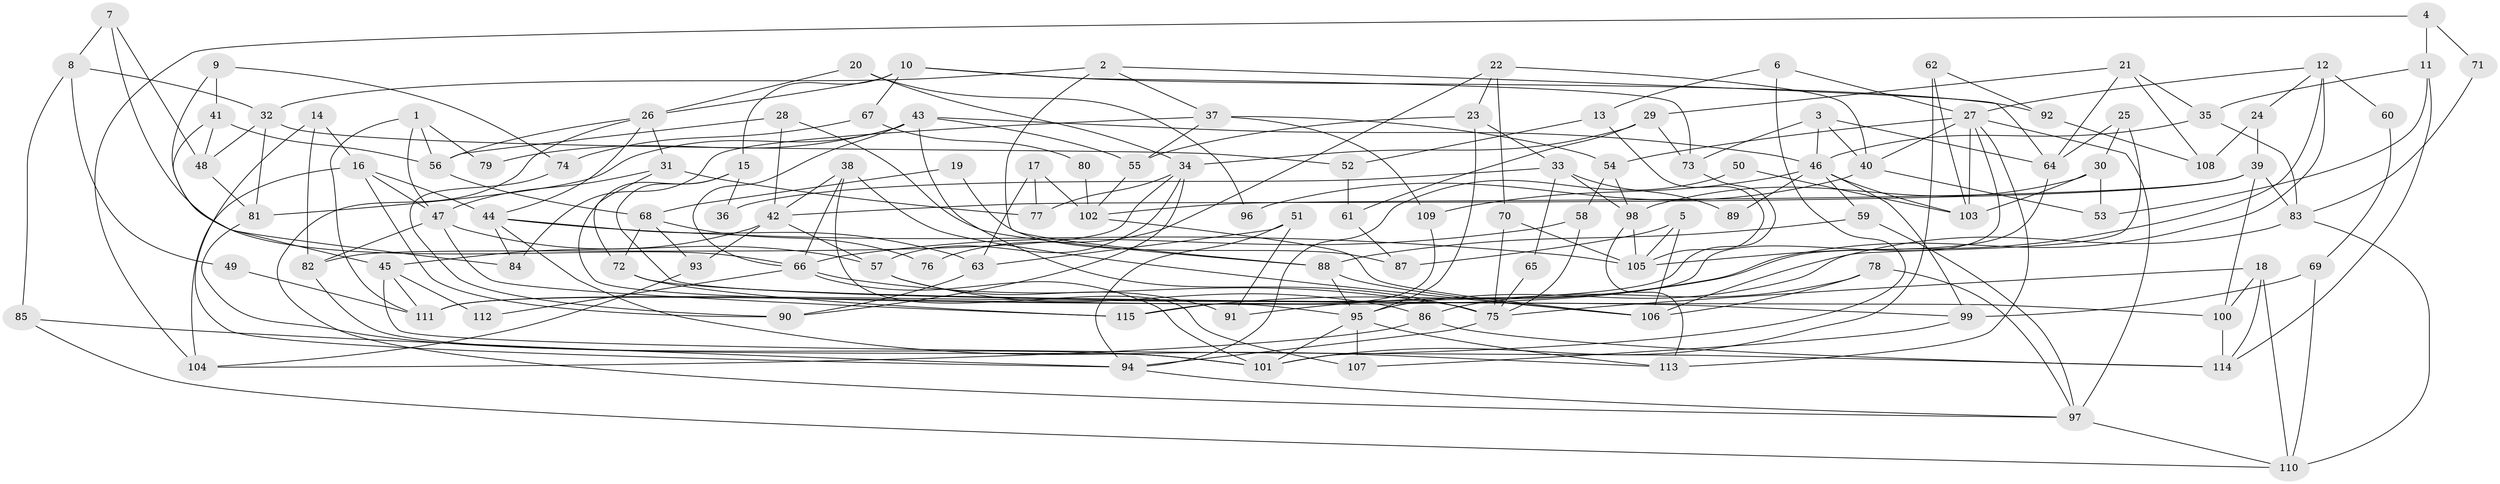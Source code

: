 // coarse degree distribution, {4: 0.16216216216216217, 7: 0.08108108108108109, 6: 0.10810810810810811, 5: 0.13513513513513514, 3: 0.25675675675675674, 8: 0.04054054054054054, 9: 0.10810810810810811, 2: 0.08108108108108109, 11: 0.013513513513513514, 12: 0.013513513513513514}
// Generated by graph-tools (version 1.1) at 2025/52/02/27/25 19:52:06]
// undirected, 115 vertices, 230 edges
graph export_dot {
graph [start="1"]
  node [color=gray90,style=filled];
  1;
  2;
  3;
  4;
  5;
  6;
  7;
  8;
  9;
  10;
  11;
  12;
  13;
  14;
  15;
  16;
  17;
  18;
  19;
  20;
  21;
  22;
  23;
  24;
  25;
  26;
  27;
  28;
  29;
  30;
  31;
  32;
  33;
  34;
  35;
  36;
  37;
  38;
  39;
  40;
  41;
  42;
  43;
  44;
  45;
  46;
  47;
  48;
  49;
  50;
  51;
  52;
  53;
  54;
  55;
  56;
  57;
  58;
  59;
  60;
  61;
  62;
  63;
  64;
  65;
  66;
  67;
  68;
  69;
  70;
  71;
  72;
  73;
  74;
  75;
  76;
  77;
  78;
  79;
  80;
  81;
  82;
  83;
  84;
  85;
  86;
  87;
  88;
  89;
  90;
  91;
  92;
  93;
  94;
  95;
  96;
  97;
  98;
  99;
  100;
  101;
  102;
  103;
  104;
  105;
  106;
  107;
  108;
  109;
  110;
  111;
  112;
  113;
  114;
  115;
  1 -- 111;
  1 -- 47;
  1 -- 56;
  1 -- 79;
  2 -- 32;
  2 -- 64;
  2 -- 37;
  2 -- 88;
  3 -- 46;
  3 -- 40;
  3 -- 64;
  3 -- 73;
  4 -- 104;
  4 -- 11;
  4 -- 71;
  5 -- 105;
  5 -- 106;
  5 -- 87;
  6 -- 101;
  6 -- 27;
  6 -- 13;
  7 -- 66;
  7 -- 48;
  7 -- 8;
  8 -- 85;
  8 -- 32;
  8 -- 49;
  9 -- 84;
  9 -- 41;
  9 -- 74;
  10 -- 73;
  10 -- 15;
  10 -- 26;
  10 -- 67;
  10 -- 92;
  11 -- 53;
  11 -- 35;
  11 -- 114;
  12 -- 27;
  12 -- 115;
  12 -- 24;
  12 -- 60;
  12 -- 105;
  13 -- 105;
  13 -- 52;
  14 -- 94;
  14 -- 82;
  14 -- 16;
  15 -- 95;
  15 -- 100;
  15 -- 36;
  16 -- 44;
  16 -- 47;
  16 -- 90;
  16 -- 104;
  17 -- 77;
  17 -- 63;
  17 -- 102;
  18 -- 110;
  18 -- 100;
  18 -- 75;
  18 -- 114;
  19 -- 68;
  19 -- 87;
  20 -- 26;
  20 -- 34;
  20 -- 96;
  21 -- 64;
  21 -- 35;
  21 -- 29;
  21 -- 108;
  22 -- 23;
  22 -- 70;
  22 -- 40;
  22 -- 76;
  23 -- 95;
  23 -- 55;
  23 -- 33;
  24 -- 108;
  24 -- 39;
  25 -- 30;
  25 -- 106;
  25 -- 64;
  26 -- 56;
  26 -- 31;
  26 -- 44;
  26 -- 97;
  27 -- 113;
  27 -- 111;
  27 -- 40;
  27 -- 54;
  27 -- 97;
  27 -- 103;
  28 -- 88;
  28 -- 42;
  28 -- 56;
  29 -- 34;
  29 -- 61;
  29 -- 73;
  30 -- 98;
  30 -- 103;
  30 -- 53;
  31 -- 72;
  31 -- 47;
  31 -- 77;
  32 -- 48;
  32 -- 52;
  32 -- 81;
  33 -- 98;
  33 -- 36;
  33 -- 65;
  33 -- 89;
  34 -- 57;
  34 -- 82;
  34 -- 77;
  34 -- 90;
  35 -- 46;
  35 -- 83;
  37 -- 55;
  37 -- 54;
  37 -- 84;
  37 -- 109;
  38 -- 106;
  38 -- 66;
  38 -- 42;
  38 -- 107;
  39 -- 42;
  39 -- 83;
  39 -- 100;
  39 -- 102;
  40 -- 53;
  40 -- 96;
  41 -- 45;
  41 -- 56;
  41 -- 48;
  42 -- 57;
  42 -- 45;
  42 -- 93;
  43 -- 81;
  43 -- 75;
  43 -- 46;
  43 -- 55;
  43 -- 66;
  43 -- 79;
  44 -- 63;
  44 -- 84;
  44 -- 105;
  44 -- 113;
  45 -- 114;
  45 -- 111;
  45 -- 112;
  46 -- 99;
  46 -- 59;
  46 -- 89;
  46 -- 103;
  46 -- 109;
  47 -- 57;
  47 -- 82;
  47 -- 115;
  48 -- 81;
  49 -- 111;
  50 -- 94;
  50 -- 103;
  51 -- 94;
  51 -- 91;
  51 -- 63;
  52 -- 61;
  54 -- 58;
  54 -- 98;
  55 -- 102;
  56 -- 68;
  57 -- 86;
  57 -- 91;
  58 -- 66;
  58 -- 75;
  59 -- 97;
  59 -- 88;
  60 -- 69;
  61 -- 87;
  62 -- 103;
  62 -- 101;
  62 -- 92;
  63 -- 90;
  64 -- 91;
  65 -- 75;
  66 -- 75;
  66 -- 101;
  66 -- 112;
  67 -- 74;
  67 -- 80;
  68 -- 93;
  68 -- 72;
  68 -- 76;
  69 -- 110;
  69 -- 99;
  70 -- 105;
  70 -- 75;
  71 -- 83;
  72 -- 115;
  72 -- 99;
  73 -- 111;
  74 -- 90;
  75 -- 94;
  78 -- 106;
  78 -- 97;
  78 -- 86;
  80 -- 102;
  81 -- 101;
  82 -- 101;
  83 -- 95;
  83 -- 110;
  85 -- 110;
  85 -- 94;
  86 -- 114;
  86 -- 104;
  88 -- 95;
  88 -- 106;
  92 -- 108;
  93 -- 104;
  94 -- 97;
  95 -- 113;
  95 -- 101;
  95 -- 107;
  97 -- 110;
  98 -- 105;
  98 -- 113;
  99 -- 107;
  100 -- 114;
  102 -- 106;
  109 -- 115;
}
